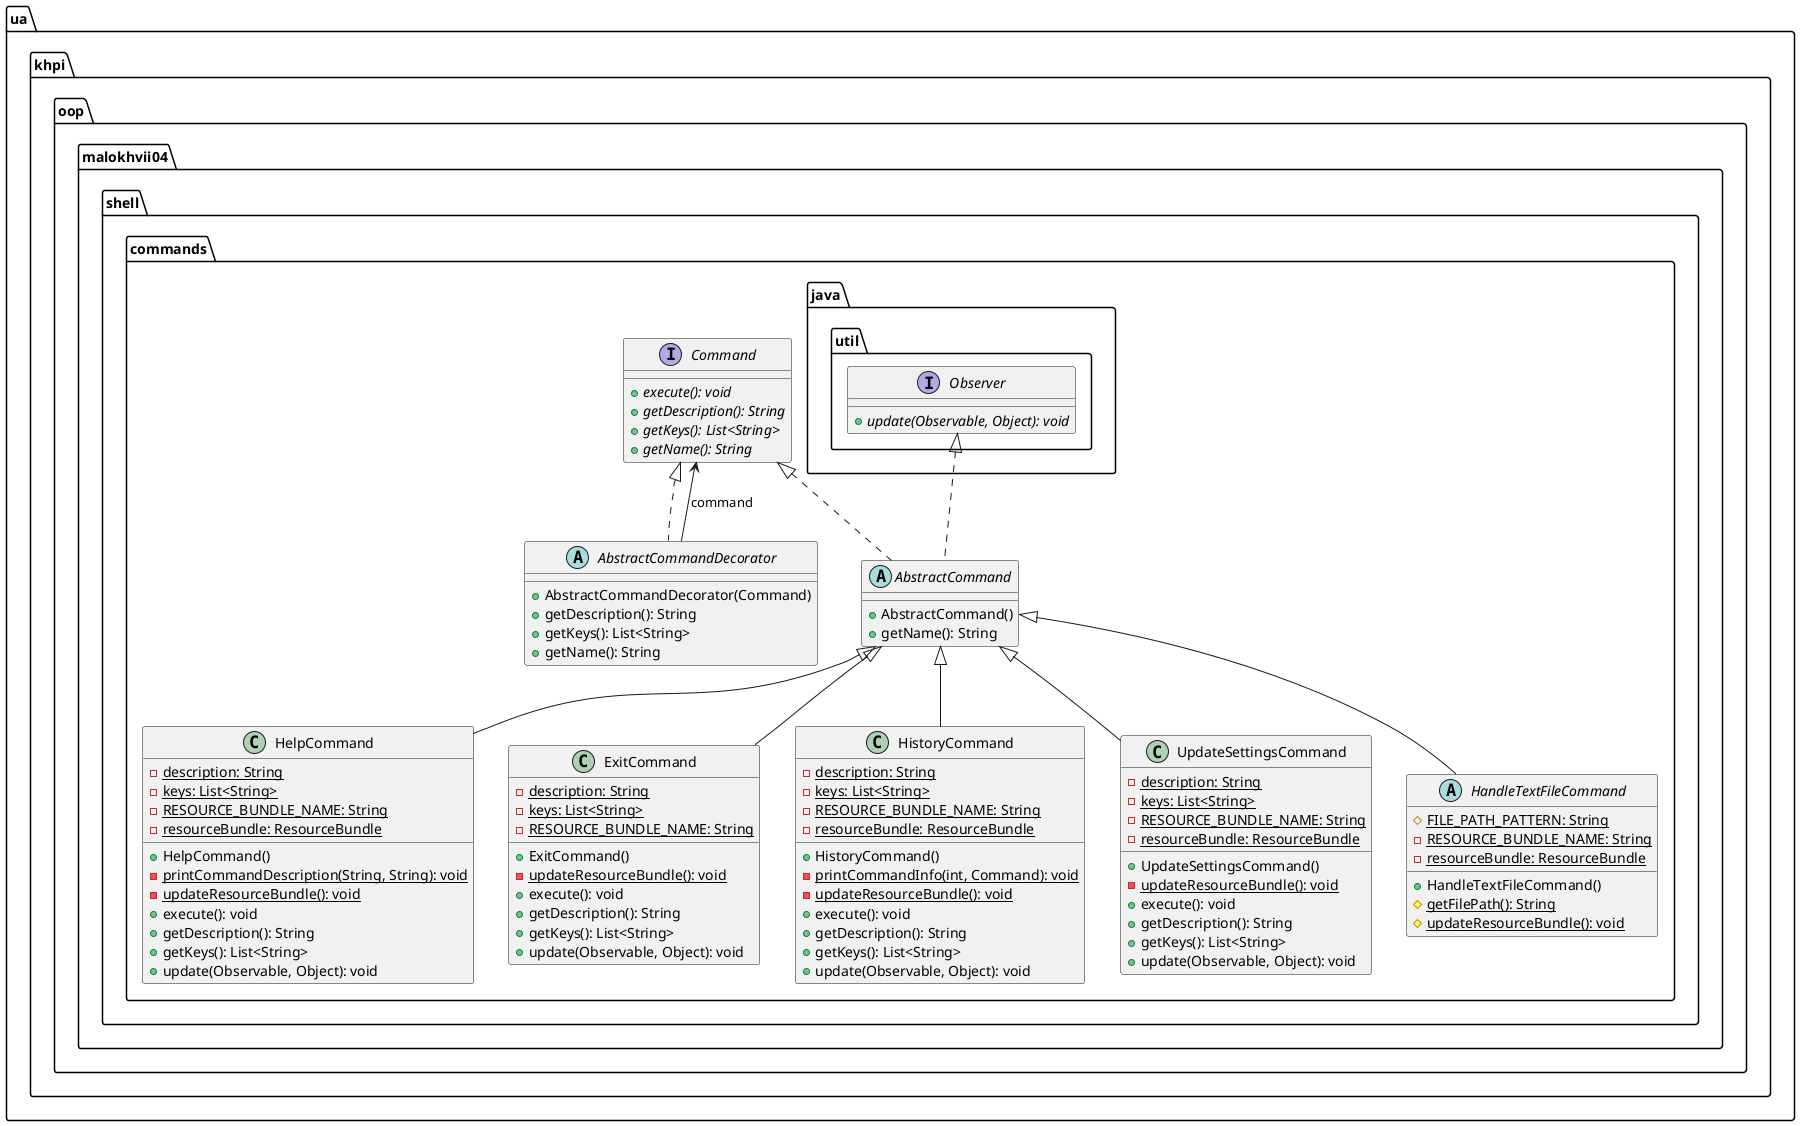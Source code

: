 @startuml

    namespace ua.khpi.oop.malokhvii04.shell.commands {

        interface Command {
            {abstract} +execute(): void
            {abstract} +getDescription(): String
            {abstract} +getKeys(): List<String>
            {abstract} +getName(): String
        }

        class HelpCommand {
            {static} -description: String
            {static} -keys: List<String>
            {static} -RESOURCE_BUNDLE_NAME: String
            {static} -resourceBundle: ResourceBundle
            +HelpCommand()
            {static} -printCommandDescription(String, String): void
            {static} -updateResourceBundle(): void
            +execute(): void
            +getDescription(): String
            +getKeys(): List<String>
            +update(Observable, Object): void
        }

        class ExitCommand {
            {static} -description: String
            {static} -keys: List<String>
            {static} -RESOURCE_BUNDLE_NAME: String
            +ExitCommand()
            {static} -updateResourceBundle(): void
            +execute(): void
            +getDescription(): String
            +getKeys(): List<String>
            +update(Observable, Object): void
        }

        abstract class AbstractCommand {
            +AbstractCommand()
            +getName(): String
        }

        class HistoryCommand {
            {static} -description: String
            {static} -keys: List<String>
            {static} -RESOURCE_BUNDLE_NAME: String
            {static} -resourceBundle: ResourceBundle
            +HistoryCommand()
            {static} -printCommandInfo(int, Command): void
            {static} -updateResourceBundle(): void
            +execute(): void
            +getDescription(): String
            +getKeys(): List<String>
            +update(Observable, Object): void
        }

        class UpdateSettingsCommand {
            {static} -description: String
            {static} -keys: List<String>
            {static} -RESOURCE_BUNDLE_NAME: String
            {static} -resourceBundle: ResourceBundle
            +UpdateSettingsCommand()
            {static} -updateResourceBundle(): void
            +execute(): void
            +getDescription(): String
            +getKeys(): List<String>
            +update(Observable, Object): void
        }

        abstract class HandleTextFileCommand {
            {static} #FILE_PATH_PATTERN: String
            {static} -RESOURCE_BUNDLE_NAME: String
            {static} -resourceBundle: ResourceBundle
            +HandleTextFileCommand()
            {static} #getFilePath(): String
            {static} #updateResourceBundle(): void
        }

        abstract class AbstractCommandDecorator {
            +AbstractCommandDecorator(Command)
            +getDescription(): String
            +getKeys(): List<String>
            +getName(): String
        }

        AbstractCommand <|-- HelpCommand

        AbstractCommand <|-- ExitCommand

        Command <|.. AbstractCommand

        interface java.util.Observer {
            {abstract} +update(Observable, Object): void
        }
        java.util.Observer <|.. AbstractCommand

        AbstractCommand <|-- HistoryCommand

        AbstractCommand <|-- UpdateSettingsCommand

        AbstractCommand <|-- HandleTextFileCommand

        Command <|.. AbstractCommandDecorator

        AbstractCommandDecorator --> Command: command

    }

@enduml
